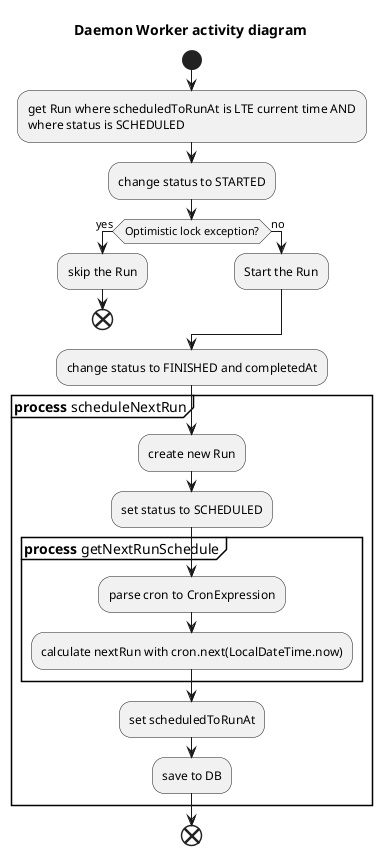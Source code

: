 @startuml
title
    Daemon Worker activity diagram
endtitle

start
:get Run where scheduledToRunAt is LTE current time AND
where status is SCHEDULED;
:change status to STARTED;
if (Optimistic lock exception?) is (yes) then
    :skip the Run;
    end
else (no)
    :Start the Run;
endif
:change status to FINISHED and completedAt;
partition "**process** scheduleNextRun" {
    :create new Run;
    :set status to SCHEDULED;
    partition "**process** getNextRunSchedule" {
        :parse cron to CronExpression;
        :calculate nextRun with cron.next(LocalDateTime.now);
    }
    :set scheduledToRunAt;
    :save to DB;
}
end
@enduml